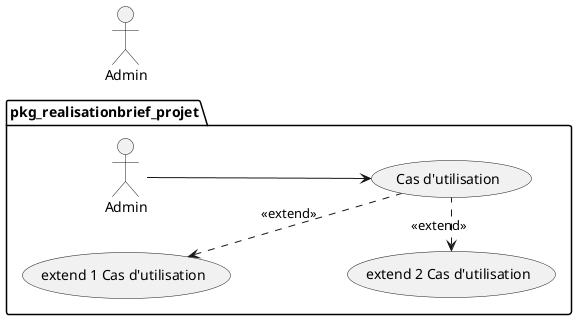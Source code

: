 @startuml uses_cases_pkg_realisationbrief_projet

left to right direction


actor Admin as admin

package pkg_realisationbrief_projet {

  Admin -->  (Cas d'utilisation) 
  (extend 1 Cas d'utilisation)  <..  (Cas d'utilisation)  : <<extend>>
  (extend 2 Cas d'utilisation)  <.  (Cas d'utilisation)  : <<extend>>
}  

' note right of admin : "note 1"

@enduml